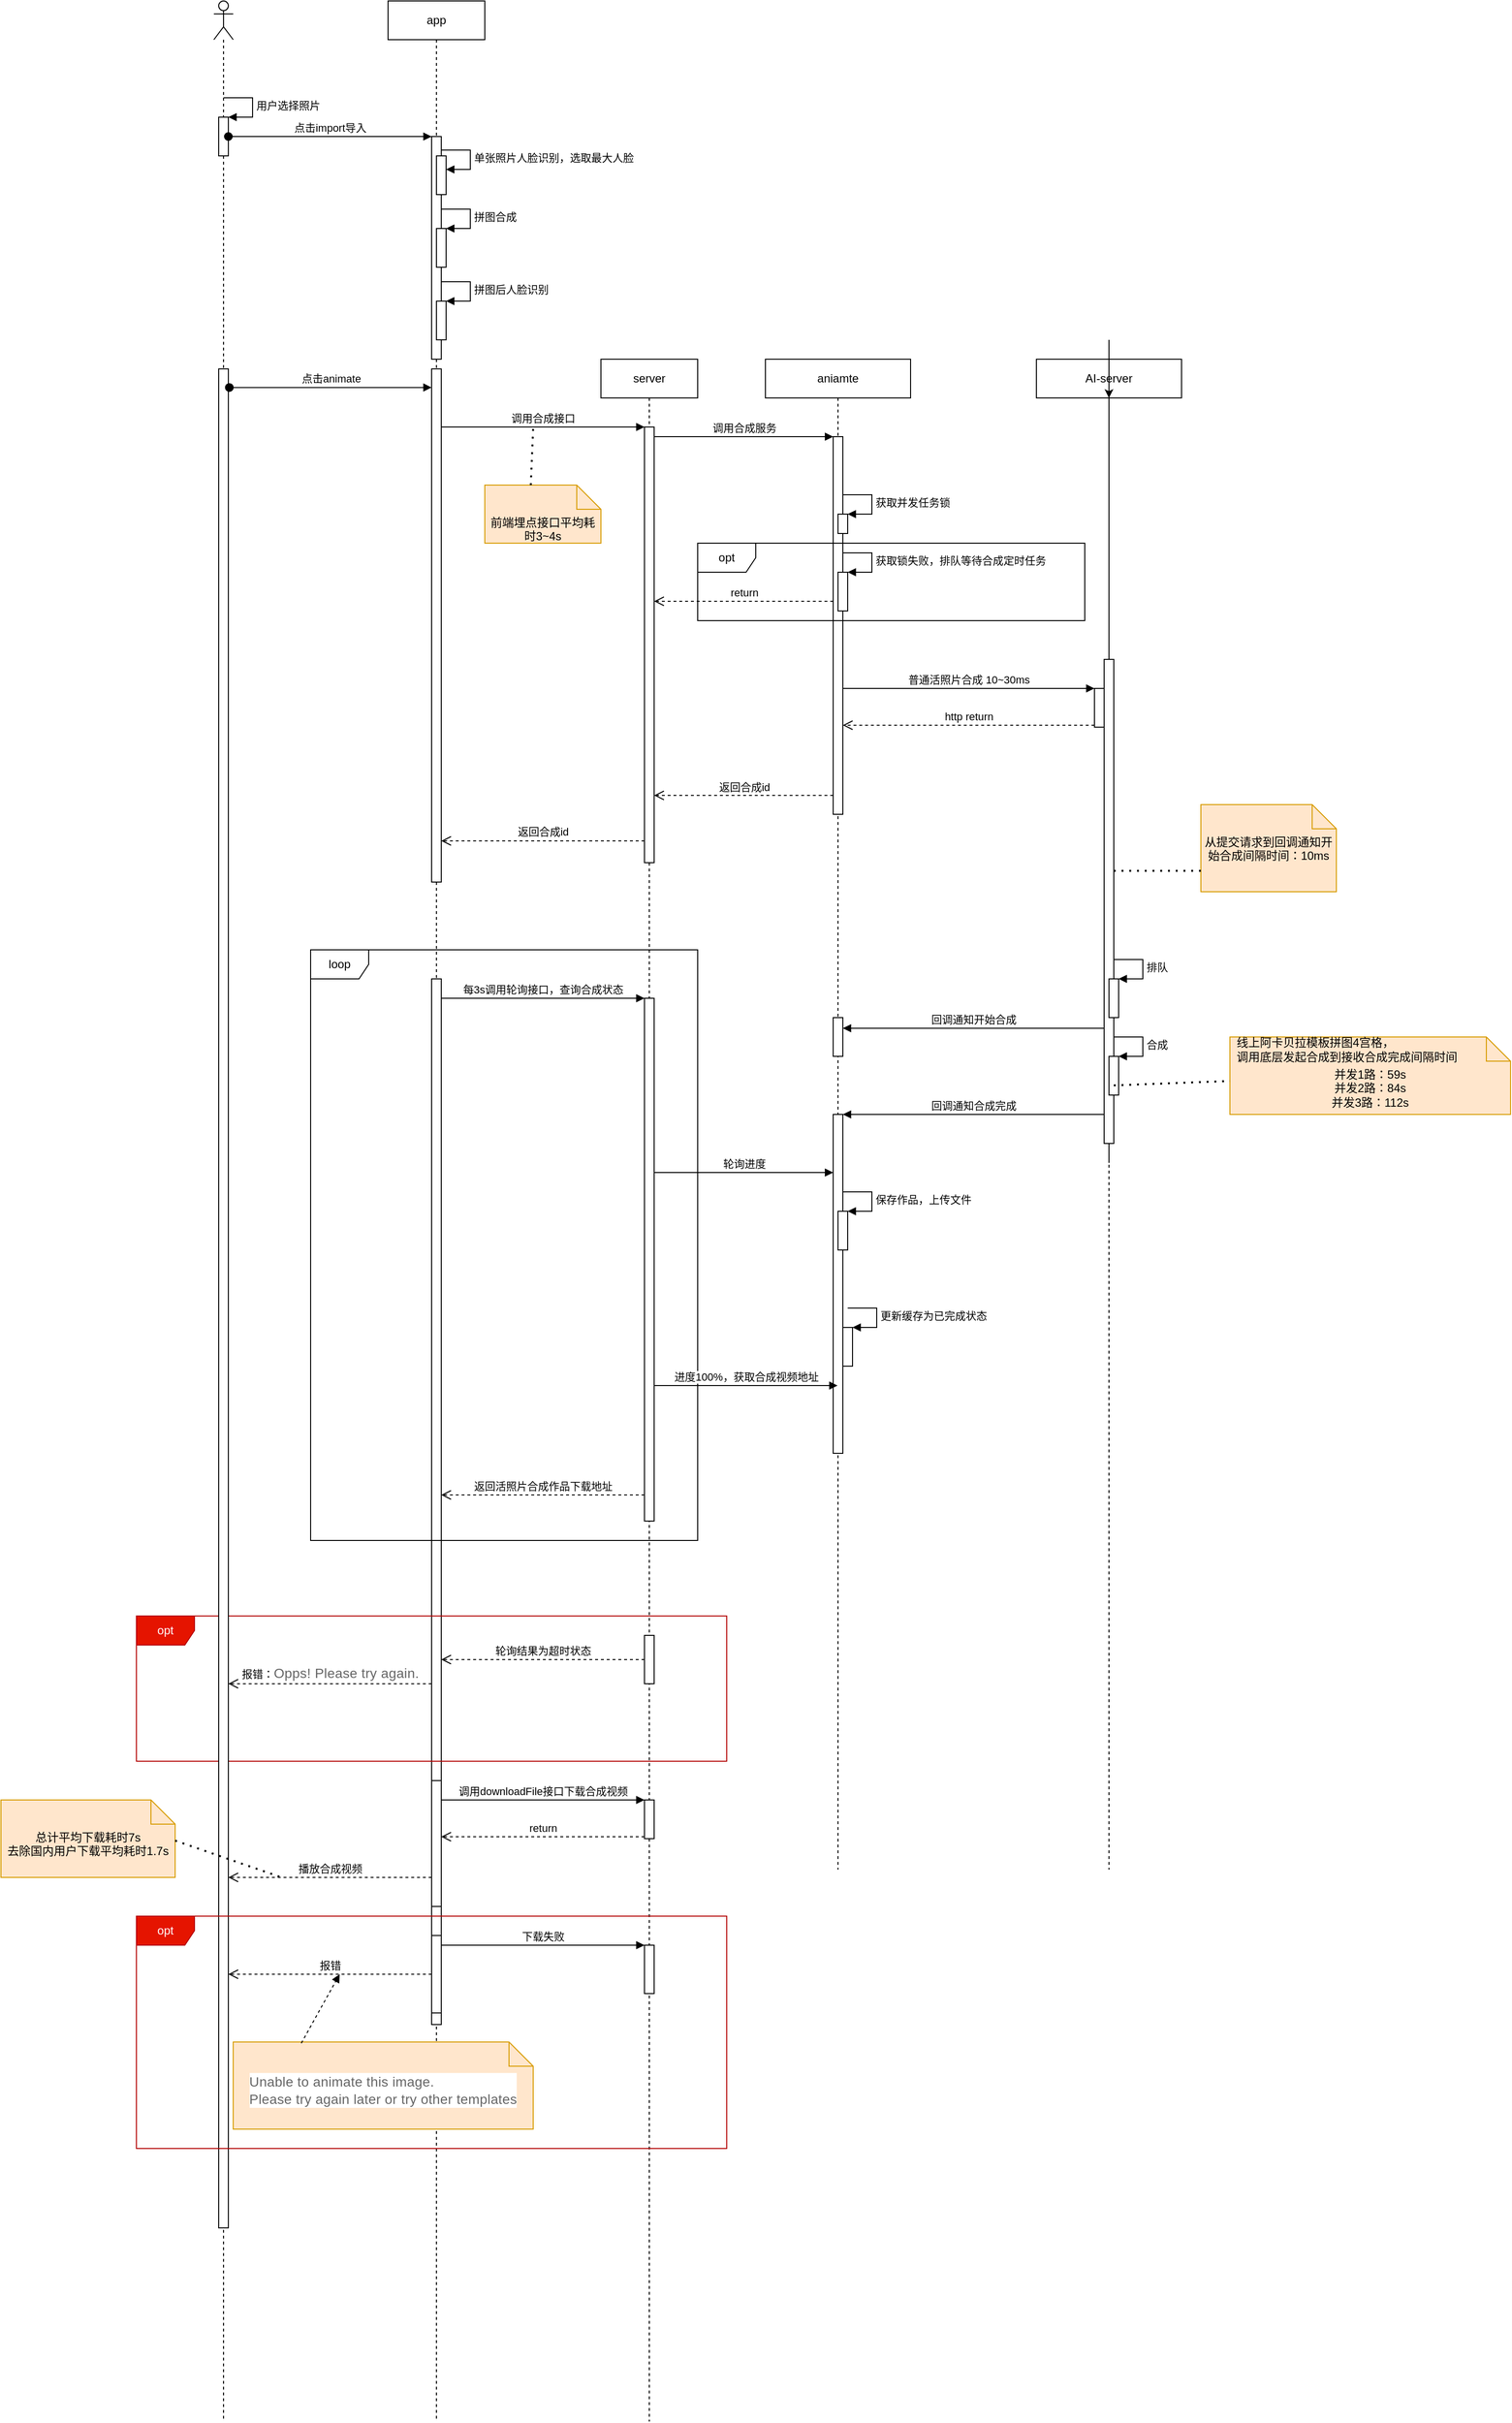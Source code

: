 <mxfile version="20.2.4" type="github">
  <diagram id="kgpKYQtTHZ0yAKxKKP6v" name="Page-1">
    <mxGraphModel dx="1764" dy="1574" grid="1" gridSize="10" guides="1" tooltips="1" connect="1" arrows="1" fold="1" page="1" pageScale="1" pageWidth="850" pageHeight="1100" math="0" shadow="0">
      <root>
        <mxCell id="0" />
        <mxCell id="1" parent="0" />
        <mxCell id="rBN6wQHvt3Dz5fo0-YgQ-102" value="app" style="shape=umlLifeline;perimeter=lifelinePerimeter;whiteSpace=wrap;html=1;container=1;collapsible=0;recursiveResize=0;outlineConnect=0;" vertex="1" parent="1">
          <mxGeometry x="180" y="-290" width="100" height="2500" as="geometry" />
        </mxCell>
        <mxCell id="rBN6wQHvt3Dz5fo0-YgQ-103" value="" style="html=1;points=[];perimeter=orthogonalPerimeter;" vertex="1" parent="rBN6wQHvt3Dz5fo0-YgQ-102">
          <mxGeometry x="45" y="380" width="10" height="530" as="geometry" />
        </mxCell>
        <mxCell id="rBN6wQHvt3Dz5fo0-YgQ-104" value="" style="html=1;points=[];perimeter=orthogonalPerimeter;" vertex="1" parent="rBN6wQHvt3Dz5fo0-YgQ-102">
          <mxGeometry x="45" y="1010" width="10" height="1080" as="geometry" />
        </mxCell>
        <mxCell id="rBN6wQHvt3Dz5fo0-YgQ-105" value="" style="html=1;points=[];perimeter=orthogonalPerimeter;" vertex="1" parent="rBN6wQHvt3Dz5fo0-YgQ-102">
          <mxGeometry x="45" y="140" width="10" height="230" as="geometry" />
        </mxCell>
        <mxCell id="rBN6wQHvt3Dz5fo0-YgQ-106" value="" style="html=1;points=[];perimeter=orthogonalPerimeter;" vertex="1" parent="rBN6wQHvt3Dz5fo0-YgQ-102">
          <mxGeometry x="50" y="160" width="10" height="40" as="geometry" />
        </mxCell>
        <mxCell id="rBN6wQHvt3Dz5fo0-YgQ-107" value="单张照片人脸识别，选取最大人脸" style="edgeStyle=orthogonalEdgeStyle;html=1;align=left;spacingLeft=2;endArrow=block;rounded=0;entryX=1;entryY=0;" edge="1" parent="rBN6wQHvt3Dz5fo0-YgQ-102">
          <mxGeometry relative="1" as="geometry">
            <mxPoint x="55" y="154" as="sourcePoint" />
            <Array as="points">
              <mxPoint x="85" y="154" />
            </Array>
            <mxPoint x="60" y="174" as="targetPoint" />
          </mxGeometry>
        </mxCell>
        <mxCell id="rBN6wQHvt3Dz5fo0-YgQ-108" value="" style="html=1;points=[];perimeter=orthogonalPerimeter;" vertex="1" parent="rBN6wQHvt3Dz5fo0-YgQ-102">
          <mxGeometry x="45" y="1838" width="10" height="130" as="geometry" />
        </mxCell>
        <mxCell id="rBN6wQHvt3Dz5fo0-YgQ-109" value="" style="html=1;points=[];perimeter=orthogonalPerimeter;" vertex="1" parent="rBN6wQHvt3Dz5fo0-YgQ-102">
          <mxGeometry x="50" y="235" width="10" height="40" as="geometry" />
        </mxCell>
        <mxCell id="rBN6wQHvt3Dz5fo0-YgQ-110" value="拼图合成" style="edgeStyle=orthogonalEdgeStyle;html=1;align=left;spacingLeft=2;endArrow=block;rounded=0;entryX=1;entryY=0;" edge="1" parent="rBN6wQHvt3Dz5fo0-YgQ-102" target="rBN6wQHvt3Dz5fo0-YgQ-109">
          <mxGeometry relative="1" as="geometry">
            <mxPoint x="55" y="215" as="sourcePoint" />
            <Array as="points">
              <mxPoint x="85" y="215" />
            </Array>
          </mxGeometry>
        </mxCell>
        <mxCell id="rBN6wQHvt3Dz5fo0-YgQ-111" value="" style="html=1;points=[];perimeter=orthogonalPerimeter;" vertex="1" parent="rBN6wQHvt3Dz5fo0-YgQ-102">
          <mxGeometry x="50" y="310" width="10" height="40" as="geometry" />
        </mxCell>
        <mxCell id="rBN6wQHvt3Dz5fo0-YgQ-112" value="拼图后人脸识别" style="edgeStyle=orthogonalEdgeStyle;html=1;align=left;spacingLeft=2;endArrow=block;rounded=0;entryX=1;entryY=0;" edge="1" parent="rBN6wQHvt3Dz5fo0-YgQ-102" target="rBN6wQHvt3Dz5fo0-YgQ-111">
          <mxGeometry relative="1" as="geometry">
            <mxPoint x="55" y="290" as="sourcePoint" />
            <Array as="points">
              <mxPoint x="85" y="290" />
            </Array>
          </mxGeometry>
        </mxCell>
        <mxCell id="rBN6wQHvt3Dz5fo0-YgQ-113" value="" style="html=1;points=[];perimeter=orthogonalPerimeter;" vertex="1" parent="rBN6wQHvt3Dz5fo0-YgQ-102">
          <mxGeometry x="45" y="1998" width="10" height="80" as="geometry" />
        </mxCell>
        <mxCell id="rBN6wQHvt3Dz5fo0-YgQ-114" value="server" style="shape=umlLifeline;perimeter=lifelinePerimeter;whiteSpace=wrap;html=1;container=1;collapsible=0;recursiveResize=0;outlineConnect=0;" vertex="1" parent="1">
          <mxGeometry x="400" y="80" width="100" height="2130" as="geometry" />
        </mxCell>
        <mxCell id="rBN6wQHvt3Dz5fo0-YgQ-115" value="" style="html=1;points=[];perimeter=orthogonalPerimeter;" vertex="1" parent="rBN6wQHvt3Dz5fo0-YgQ-114">
          <mxGeometry x="45" y="70" width="10" height="450" as="geometry" />
        </mxCell>
        <mxCell id="rBN6wQHvt3Dz5fo0-YgQ-116" value="" style="html=1;points=[];perimeter=orthogonalPerimeter;" vertex="1" parent="rBN6wQHvt3Dz5fo0-YgQ-114">
          <mxGeometry x="45" y="660" width="10" height="540" as="geometry" />
        </mxCell>
        <mxCell id="rBN6wQHvt3Dz5fo0-YgQ-117" value="" style="html=1;points=[];perimeter=orthogonalPerimeter;" vertex="1" parent="rBN6wQHvt3Dz5fo0-YgQ-114">
          <mxGeometry x="45" y="1488" width="10" height="40" as="geometry" />
        </mxCell>
        <mxCell id="rBN6wQHvt3Dz5fo0-YgQ-118" value="" style="html=1;points=[];perimeter=orthogonalPerimeter;" vertex="1" parent="rBN6wQHvt3Dz5fo0-YgQ-114">
          <mxGeometry x="45" y="1318" width="10" height="50" as="geometry" />
        </mxCell>
        <mxCell id="rBN6wQHvt3Dz5fo0-YgQ-119" value="opt" style="shape=umlFrame;whiteSpace=wrap;html=1;fillColor=#e51400;strokeColor=#B20000;fontColor=#ffffff;" vertex="1" parent="rBN6wQHvt3Dz5fo0-YgQ-114">
          <mxGeometry x="-480" y="1298" width="610" height="150" as="geometry" />
        </mxCell>
        <mxCell id="rBN6wQHvt3Dz5fo0-YgQ-120" value="" style="html=1;points=[];perimeter=orthogonalPerimeter;" vertex="1" parent="rBN6wQHvt3Dz5fo0-YgQ-114">
          <mxGeometry x="45" y="1638" width="10" height="50" as="geometry" />
        </mxCell>
        <mxCell id="rBN6wQHvt3Dz5fo0-YgQ-208" value="loop" style="shape=umlFrame;whiteSpace=wrap;html=1;" vertex="1" parent="rBN6wQHvt3Dz5fo0-YgQ-114">
          <mxGeometry x="-300" y="610" width="400" height="610" as="geometry" />
        </mxCell>
        <mxCell id="rBN6wQHvt3Dz5fo0-YgQ-121" value="aniamte" style="shape=umlLifeline;perimeter=lifelinePerimeter;whiteSpace=wrap;html=1;container=1;collapsible=0;recursiveResize=0;outlineConnect=0;" vertex="1" parent="1">
          <mxGeometry x="570" y="80" width="150" height="1560" as="geometry" />
        </mxCell>
        <mxCell id="rBN6wQHvt3Dz5fo0-YgQ-122" value="" style="html=1;points=[];perimeter=orthogonalPerimeter;" vertex="1" parent="rBN6wQHvt3Dz5fo0-YgQ-121">
          <mxGeometry x="70" y="80" width="10" height="390" as="geometry" />
        </mxCell>
        <mxCell id="rBN6wQHvt3Dz5fo0-YgQ-123" value="" style="html=1;points=[];perimeter=orthogonalPerimeter;" vertex="1" parent="rBN6wQHvt3Dz5fo0-YgQ-121">
          <mxGeometry x="70" y="680" width="10" height="40" as="geometry" />
        </mxCell>
        <mxCell id="rBN6wQHvt3Dz5fo0-YgQ-124" value="" style="html=1;points=[];perimeter=orthogonalPerimeter;" vertex="1" parent="rBN6wQHvt3Dz5fo0-YgQ-121">
          <mxGeometry x="70" y="780" width="10" height="350" as="geometry" />
        </mxCell>
        <mxCell id="rBN6wQHvt3Dz5fo0-YgQ-125" value="" style="html=1;points=[];perimeter=orthogonalPerimeter;" vertex="1" parent="rBN6wQHvt3Dz5fo0-YgQ-121">
          <mxGeometry x="75" y="160" width="10" height="20" as="geometry" />
        </mxCell>
        <mxCell id="rBN6wQHvt3Dz5fo0-YgQ-126" value="获取并发任务锁" style="edgeStyle=orthogonalEdgeStyle;html=1;align=left;spacingLeft=2;endArrow=block;rounded=0;entryX=1;entryY=0;" edge="1" parent="rBN6wQHvt3Dz5fo0-YgQ-121" target="rBN6wQHvt3Dz5fo0-YgQ-125">
          <mxGeometry relative="1" as="geometry">
            <mxPoint x="80" y="140" as="sourcePoint" />
            <Array as="points">
              <mxPoint x="110" y="140" />
            </Array>
          </mxGeometry>
        </mxCell>
        <mxCell id="rBN6wQHvt3Dz5fo0-YgQ-127" value="" style="html=1;points=[];perimeter=orthogonalPerimeter;" vertex="1" parent="rBN6wQHvt3Dz5fo0-YgQ-121">
          <mxGeometry x="75" y="220" width="10" height="40" as="geometry" />
        </mxCell>
        <mxCell id="rBN6wQHvt3Dz5fo0-YgQ-128" value="获取锁失败，排队等待合成定时任务" style="edgeStyle=orthogonalEdgeStyle;html=1;align=left;spacingLeft=2;endArrow=block;rounded=0;entryX=1;entryY=0;" edge="1" parent="rBN6wQHvt3Dz5fo0-YgQ-121" target="rBN6wQHvt3Dz5fo0-YgQ-127">
          <mxGeometry relative="1" as="geometry">
            <mxPoint x="80" y="200" as="sourcePoint" />
            <Array as="points">
              <mxPoint x="110" y="200" />
            </Array>
          </mxGeometry>
        </mxCell>
        <mxCell id="rBN6wQHvt3Dz5fo0-YgQ-134" value="" style="html=1;points=[];perimeter=orthogonalPerimeter;" vertex="1" parent="rBN6wQHvt3Dz5fo0-YgQ-121">
          <mxGeometry x="75" y="880" width="10" height="40" as="geometry" />
        </mxCell>
        <mxCell id="rBN6wQHvt3Dz5fo0-YgQ-135" value="保存作品，上传文件" style="edgeStyle=orthogonalEdgeStyle;html=1;align=left;spacingLeft=2;endArrow=block;rounded=0;entryX=1;entryY=0;" edge="1" parent="rBN6wQHvt3Dz5fo0-YgQ-121" target="rBN6wQHvt3Dz5fo0-YgQ-134">
          <mxGeometry relative="1" as="geometry">
            <mxPoint x="80" y="860" as="sourcePoint" />
            <Array as="points">
              <mxPoint x="110" y="860" />
            </Array>
          </mxGeometry>
        </mxCell>
        <mxCell id="rBN6wQHvt3Dz5fo0-YgQ-137" value="" style="html=1;points=[];perimeter=orthogonalPerimeter;" vertex="1" parent="rBN6wQHvt3Dz5fo0-YgQ-121">
          <mxGeometry x="80" y="1000" width="10" height="40" as="geometry" />
        </mxCell>
        <mxCell id="rBN6wQHvt3Dz5fo0-YgQ-138" value="更新缓存为已完成状态" style="edgeStyle=orthogonalEdgeStyle;html=1;align=left;spacingLeft=2;endArrow=block;rounded=0;entryX=1;entryY=0;" edge="1" parent="rBN6wQHvt3Dz5fo0-YgQ-121" target="rBN6wQHvt3Dz5fo0-YgQ-137">
          <mxGeometry relative="1" as="geometry">
            <mxPoint x="85" y="980" as="sourcePoint" />
            <Array as="points">
              <mxPoint x="115" y="980" />
            </Array>
          </mxGeometry>
        </mxCell>
        <mxCell id="rBN6wQHvt3Dz5fo0-YgQ-183" value="轮询进度" style="html=1;verticalAlign=bottom;endArrow=block;rounded=0;" edge="1" parent="rBN6wQHvt3Dz5fo0-YgQ-121">
          <mxGeometry relative="1" as="geometry">
            <mxPoint x="-115" y="840" as="sourcePoint" />
            <Array as="points">
              <mxPoint x="-60" y="840" />
            </Array>
            <mxPoint x="70" y="840" as="targetPoint" />
          </mxGeometry>
        </mxCell>
        <mxCell id="rBN6wQHvt3Dz5fo0-YgQ-139" value="" style="shape=umlLifeline;participant=umlActor;perimeter=lifelinePerimeter;whiteSpace=wrap;html=1;container=1;collapsible=0;recursiveResize=0;verticalAlign=top;spacingTop=36;outlineConnect=0;" vertex="1" parent="1">
          <mxGeometry y="-290" width="20" height="2500" as="geometry" />
        </mxCell>
        <mxCell id="rBN6wQHvt3Dz5fo0-YgQ-140" value="" style="html=1;points=[];perimeter=orthogonalPerimeter;" vertex="1" parent="rBN6wQHvt3Dz5fo0-YgQ-139">
          <mxGeometry x="5" y="380" width="10" height="1920" as="geometry" />
        </mxCell>
        <mxCell id="rBN6wQHvt3Dz5fo0-YgQ-141" value="" style="html=1;points=[];perimeter=orthogonalPerimeter;" vertex="1" parent="rBN6wQHvt3Dz5fo0-YgQ-139">
          <mxGeometry x="5" y="120" width="10" height="40" as="geometry" />
        </mxCell>
        <mxCell id="rBN6wQHvt3Dz5fo0-YgQ-142" value="用户选择照片" style="edgeStyle=orthogonalEdgeStyle;html=1;align=left;spacingLeft=2;endArrow=block;rounded=0;entryX=1;entryY=0;" edge="1" parent="rBN6wQHvt3Dz5fo0-YgQ-139" target="rBN6wQHvt3Dz5fo0-YgQ-141">
          <mxGeometry relative="1" as="geometry">
            <mxPoint x="10" y="100" as="sourcePoint" />
            <Array as="points">
              <mxPoint x="40" y="100" />
            </Array>
          </mxGeometry>
        </mxCell>
        <mxCell id="rBN6wQHvt3Dz5fo0-YgQ-143" value="AI-server" style="shape=umlLifeline;perimeter=lifelinePerimeter;whiteSpace=wrap;html=1;container=1;collapsible=0;recursiveResize=0;outlineConnect=0;" vertex="1" parent="1">
          <mxGeometry x="850" y="80" width="150" height="1560" as="geometry" />
        </mxCell>
        <mxCell id="rBN6wQHvt3Dz5fo0-YgQ-145" value="" style="html=1;points=[];perimeter=orthogonalPerimeter;" vertex="1" parent="rBN6wQHvt3Dz5fo0-YgQ-143">
          <mxGeometry x="60" y="340" width="10" height="40" as="geometry" />
        </mxCell>
        <mxCell id="rBN6wQHvt3Dz5fo0-YgQ-204" style="edgeStyle=orthogonalEdgeStyle;rounded=0;orthogonalLoop=1;jettySize=auto;html=1;" edge="1" parent="rBN6wQHvt3Dz5fo0-YgQ-143" source="rBN6wQHvt3Dz5fo0-YgQ-150" target="rBN6wQHvt3Dz5fo0-YgQ-143">
          <mxGeometry relative="1" as="geometry" />
        </mxCell>
        <mxCell id="rBN6wQHvt3Dz5fo0-YgQ-150" value="" style="html=1;points=[];perimeter=orthogonalPerimeter;" vertex="1" parent="rBN6wQHvt3Dz5fo0-YgQ-143">
          <mxGeometry x="70" y="310" width="10" height="500" as="geometry" />
        </mxCell>
        <mxCell id="rBN6wQHvt3Dz5fo0-YgQ-151" value="" style="html=1;points=[];perimeter=orthogonalPerimeter;" vertex="1" parent="rBN6wQHvt3Dz5fo0-YgQ-143">
          <mxGeometry x="75" y="640" width="10" height="40" as="geometry" />
        </mxCell>
        <mxCell id="rBN6wQHvt3Dz5fo0-YgQ-152" value="排队" style="edgeStyle=orthogonalEdgeStyle;html=1;align=left;spacingLeft=2;endArrow=block;rounded=0;entryX=1;entryY=0;" edge="1" parent="rBN6wQHvt3Dz5fo0-YgQ-143" target="rBN6wQHvt3Dz5fo0-YgQ-151">
          <mxGeometry relative="1" as="geometry">
            <mxPoint x="80" y="620" as="sourcePoint" />
            <Array as="points">
              <mxPoint x="110" y="620" />
            </Array>
          </mxGeometry>
        </mxCell>
        <mxCell id="rBN6wQHvt3Dz5fo0-YgQ-153" value="" style="html=1;points=[];perimeter=orthogonalPerimeter;" vertex="1" parent="rBN6wQHvt3Dz5fo0-YgQ-143">
          <mxGeometry x="75" y="720" width="10" height="40" as="geometry" />
        </mxCell>
        <mxCell id="rBN6wQHvt3Dz5fo0-YgQ-154" value="合成" style="edgeStyle=orthogonalEdgeStyle;html=1;align=left;spacingLeft=2;endArrow=block;rounded=0;entryX=1;entryY=0;" edge="1" parent="rBN6wQHvt3Dz5fo0-YgQ-143" target="rBN6wQHvt3Dz5fo0-YgQ-153">
          <mxGeometry relative="1" as="geometry">
            <mxPoint x="80" y="700" as="sourcePoint" />
            <Array as="points">
              <mxPoint x="110" y="700" />
            </Array>
          </mxGeometry>
        </mxCell>
        <mxCell id="rBN6wQHvt3Dz5fo0-YgQ-159" value="点击animate" style="html=1;verticalAlign=bottom;startArrow=oval;endArrow=block;startSize=8;rounded=0;exitX=1.1;exitY=0.01;exitDx=0;exitDy=0;exitPerimeter=0;" edge="1" parent="1" source="rBN6wQHvt3Dz5fo0-YgQ-140" target="rBN6wQHvt3Dz5fo0-YgQ-103">
          <mxGeometry relative="1" as="geometry">
            <mxPoint x="165" y="180" as="sourcePoint" />
          </mxGeometry>
        </mxCell>
        <mxCell id="rBN6wQHvt3Dz5fo0-YgQ-160" value="调用合成接口" style="html=1;verticalAlign=bottom;endArrow=block;entryX=0;entryY=0;rounded=0;" edge="1" parent="1" source="rBN6wQHvt3Dz5fo0-YgQ-103" target="rBN6wQHvt3Dz5fo0-YgQ-115">
          <mxGeometry relative="1" as="geometry">
            <mxPoint x="365" y="190" as="sourcePoint" />
          </mxGeometry>
        </mxCell>
        <mxCell id="rBN6wQHvt3Dz5fo0-YgQ-161" value="返回合成id" style="html=1;verticalAlign=bottom;endArrow=open;dashed=1;endSize=8;exitX=0;exitY=0.95;rounded=0;" edge="1" parent="1" source="rBN6wQHvt3Dz5fo0-YgQ-115" target="rBN6wQHvt3Dz5fo0-YgQ-103">
          <mxGeometry relative="1" as="geometry">
            <mxPoint x="260" y="684" as="targetPoint" />
          </mxGeometry>
        </mxCell>
        <mxCell id="rBN6wQHvt3Dz5fo0-YgQ-162" value="调用合成服务" style="html=1;verticalAlign=bottom;endArrow=block;entryX=0;entryY=0;rounded=0;" edge="1" parent="1" source="rBN6wQHvt3Dz5fo0-YgQ-115" target="rBN6wQHvt3Dz5fo0-YgQ-122">
          <mxGeometry relative="1" as="geometry">
            <mxPoint x="545" y="210" as="sourcePoint" />
          </mxGeometry>
        </mxCell>
        <mxCell id="rBN6wQHvt3Dz5fo0-YgQ-163" value="返回合成id" style="html=1;verticalAlign=bottom;endArrow=open;dashed=1;endSize=8;exitX=0;exitY=0.95;rounded=0;" edge="1" parent="1" source="rBN6wQHvt3Dz5fo0-YgQ-122" target="rBN6wQHvt3Dz5fo0-YgQ-115">
          <mxGeometry relative="1" as="geometry">
            <mxPoint x="545" y="286" as="targetPoint" />
          </mxGeometry>
        </mxCell>
        <mxCell id="rBN6wQHvt3Dz5fo0-YgQ-166" value="普通活照片合成 10~30ms" style="html=1;verticalAlign=bottom;endArrow=block;entryX=0;entryY=0;rounded=0;" edge="1" parent="1" source="rBN6wQHvt3Dz5fo0-YgQ-122" target="rBN6wQHvt3Dz5fo0-YgQ-145">
          <mxGeometry relative="1" as="geometry">
            <mxPoint x="715" y="470" as="sourcePoint" />
          </mxGeometry>
        </mxCell>
        <mxCell id="rBN6wQHvt3Dz5fo0-YgQ-167" value="http return" style="html=1;verticalAlign=bottom;endArrow=open;dashed=1;endSize=8;exitX=0;exitY=0.95;rounded=0;" edge="1" parent="1" source="rBN6wQHvt3Dz5fo0-YgQ-145" target="rBN6wQHvt3Dz5fo0-YgQ-122">
          <mxGeometry relative="1" as="geometry">
            <mxPoint x="715" y="546" as="targetPoint" />
          </mxGeometry>
        </mxCell>
        <mxCell id="rBN6wQHvt3Dz5fo0-YgQ-170" value="每3s调用轮询接口，查询合成状态" style="html=1;verticalAlign=bottom;endArrow=block;entryX=0;entryY=0;rounded=0;" edge="1" parent="1" source="rBN6wQHvt3Dz5fo0-YgQ-104" target="rBN6wQHvt3Dz5fo0-YgQ-116">
          <mxGeometry relative="1" as="geometry">
            <mxPoint x="365" y="750" as="sourcePoint" />
          </mxGeometry>
        </mxCell>
        <mxCell id="rBN6wQHvt3Dz5fo0-YgQ-171" value="返回活照片合成作品下载地址" style="html=1;verticalAlign=bottom;endArrow=open;dashed=1;endSize=8;exitX=0;exitY=0.95;rounded=0;" edge="1" parent="1" source="rBN6wQHvt3Dz5fo0-YgQ-116" target="rBN6wQHvt3Dz5fo0-YgQ-104">
          <mxGeometry relative="1" as="geometry">
            <mxPoint x="365" y="826" as="targetPoint" />
          </mxGeometry>
        </mxCell>
        <mxCell id="rBN6wQHvt3Dz5fo0-YgQ-172" value="回调通知开始合成" style="html=1;verticalAlign=bottom;endArrow=block;entryX=1;entryY=0;rounded=0;" edge="1" parent="1">
          <mxGeometry relative="1" as="geometry">
            <mxPoint x="920" y="771" as="sourcePoint" />
            <mxPoint x="650" y="771" as="targetPoint" />
          </mxGeometry>
        </mxCell>
        <mxCell id="rBN6wQHvt3Dz5fo0-YgQ-173" value="回调通知合成完成" style="html=1;verticalAlign=bottom;endArrow=block;entryX=1;entryY=0;rounded=0;" edge="1" parent="1" source="rBN6wQHvt3Dz5fo0-YgQ-150" target="rBN6wQHvt3Dz5fo0-YgQ-124">
          <mxGeometry relative="1" as="geometry">
            <mxPoint x="710" y="860" as="sourcePoint" />
          </mxGeometry>
        </mxCell>
        <mxCell id="rBN6wQHvt3Dz5fo0-YgQ-174" value="return" style="html=1;verticalAlign=bottom;endArrow=open;dashed=1;endSize=8;rounded=0;" edge="1" parent="1" target="rBN6wQHvt3Dz5fo0-YgQ-115">
          <mxGeometry relative="1" as="geometry">
            <mxPoint x="640" y="330" as="sourcePoint" />
            <mxPoint x="560" y="330" as="targetPoint" />
          </mxGeometry>
        </mxCell>
        <mxCell id="rBN6wQHvt3Dz5fo0-YgQ-175" value="opt" style="shape=umlFrame;whiteSpace=wrap;html=1;" vertex="1" parent="1">
          <mxGeometry x="500" y="270" width="400" height="80" as="geometry" />
        </mxCell>
        <mxCell id="rBN6wQHvt3Dz5fo0-YgQ-185" value="点击import导入" style="html=1;verticalAlign=bottom;startArrow=oval;endArrow=block;startSize=8;rounded=0;" edge="1" parent="1" source="rBN6wQHvt3Dz5fo0-YgQ-141" target="rBN6wQHvt3Dz5fo0-YgQ-105">
          <mxGeometry relative="1" as="geometry">
            <mxPoint x="165" y="-150" as="sourcePoint" />
          </mxGeometry>
        </mxCell>
        <mxCell id="rBN6wQHvt3Dz5fo0-YgQ-186" value="调用downloadFile接口下载合成视频" style="html=1;verticalAlign=bottom;endArrow=block;entryX=0;entryY=0;rounded=0;" edge="1" parent="1" source="rBN6wQHvt3Dz5fo0-YgQ-108" target="rBN6wQHvt3Dz5fo0-YgQ-117">
          <mxGeometry relative="1" as="geometry">
            <mxPoint x="375" y="1438" as="sourcePoint" />
          </mxGeometry>
        </mxCell>
        <mxCell id="rBN6wQHvt3Dz5fo0-YgQ-187" value="return" style="html=1;verticalAlign=bottom;endArrow=open;dashed=1;endSize=8;exitX=0;exitY=0.95;rounded=0;" edge="1" parent="1" source="rBN6wQHvt3Dz5fo0-YgQ-117" target="rBN6wQHvt3Dz5fo0-YgQ-108">
          <mxGeometry relative="1" as="geometry">
            <mxPoint x="375" y="1514" as="targetPoint" />
          </mxGeometry>
        </mxCell>
        <mxCell id="rBN6wQHvt3Dz5fo0-YgQ-188" value="播放合成视频" style="html=1;verticalAlign=bottom;endArrow=open;dashed=1;endSize=8;rounded=0;" edge="1" parent="1" source="rBN6wQHvt3Dz5fo0-YgQ-108">
          <mxGeometry relative="1" as="geometry">
            <mxPoint x="135" y="1518" as="sourcePoint" />
            <mxPoint x="15" y="1648" as="targetPoint" />
            <Array as="points">
              <mxPoint x="80" y="1648" />
            </Array>
          </mxGeometry>
        </mxCell>
        <mxCell id="rBN6wQHvt3Dz5fo0-YgQ-189" value="轮询结果为超时状态" style="html=1;verticalAlign=bottom;endArrow=open;dashed=1;endSize=8;rounded=0;" edge="1" parent="1" source="rBN6wQHvt3Dz5fo0-YgQ-118">
          <mxGeometry relative="1" as="geometry">
            <mxPoint x="350" y="1408" as="sourcePoint" />
            <mxPoint x="235" y="1423" as="targetPoint" />
          </mxGeometry>
        </mxCell>
        <mxCell id="rBN6wQHvt3Dz5fo0-YgQ-190" value="报错：&lt;span style=&quot;color: rgb(102, 102, 102); font-family: Helvetica, &amp;quot;Open Sans&amp;quot;, &amp;quot;PingFang SC&amp;quot;, &amp;quot;Microsoft YaHei&amp;quot;, sans-serif; font-size: 14px; letter-spacing: 0.2px; text-align: left;&quot;&gt;Opps! Please try again.&lt;/span&gt;" style="html=1;verticalAlign=bottom;endArrow=open;dashed=1;endSize=8;rounded=0;" edge="1" parent="1">
          <mxGeometry relative="1" as="geometry">
            <mxPoint x="225" y="1448" as="sourcePoint" />
            <mxPoint x="15" y="1448" as="targetPoint" />
            <Array as="points">
              <mxPoint x="200" y="1448" />
            </Array>
          </mxGeometry>
        </mxCell>
        <mxCell id="rBN6wQHvt3Dz5fo0-YgQ-191" value="下载失败" style="html=1;verticalAlign=bottom;endArrow=block;entryX=0;entryY=0;rounded=0;" edge="1" parent="1" source="rBN6wQHvt3Dz5fo0-YgQ-113" target="rBN6wQHvt3Dz5fo0-YgQ-120">
          <mxGeometry relative="1" as="geometry">
            <mxPoint x="375" y="1718" as="sourcePoint" />
          </mxGeometry>
        </mxCell>
        <mxCell id="rBN6wQHvt3Dz5fo0-YgQ-192" value="报错" style="html=1;verticalAlign=bottom;endArrow=open;dashed=1;endSize=8;rounded=0;" edge="1" parent="1" source="rBN6wQHvt3Dz5fo0-YgQ-113">
          <mxGeometry relative="1" as="geometry">
            <mxPoint x="180" y="1738" as="sourcePoint" />
            <mxPoint x="15" y="1748" as="targetPoint" />
          </mxGeometry>
        </mxCell>
        <mxCell id="rBN6wQHvt3Dz5fo0-YgQ-193" value="&lt;pre style=&quot;margin-top: 0px; margin-bottom: 0px; padding: 0px; box-sizing: border-box; font-family: Helvetica, &amp;quot;Open Sans&amp;quot;, &amp;quot;PingFang SC&amp;quot;, &amp;quot;Microsoft YaHei&amp;quot;, sans-serif; overflow-wrap: break-word; word-break: break-word; font-size: 14px; color: rgb(102, 102, 102); letter-spacing: 0.2px; line-height: 18px; text-align: left; background-color: rgb(255, 255, 255);&quot; class=&quot;&quot; data-v-5b366386=&quot;&quot;&gt;Unable to animate this image.&lt;/pre&gt;&lt;pre style=&quot;margin-top: 0px; margin-bottom: 0px; padding: 0px; box-sizing: border-box; font-family: Helvetica, &amp;quot;Open Sans&amp;quot;, &amp;quot;PingFang SC&amp;quot;, &amp;quot;Microsoft YaHei&amp;quot;, sans-serif; overflow-wrap: break-word; word-break: break-word; font-size: 14px; color: rgb(102, 102, 102); letter-spacing: 0.2px; line-height: 18px; text-align: left; background-color: rgb(255, 255, 255);&quot; class=&quot;&quot; data-v-5b366386=&quot;&quot;&gt;Please try again later or try other templates&lt;/pre&gt;" style="shape=note2;boundedLbl=1;whiteSpace=wrap;html=1;size=25;verticalAlign=top;align=center;fillColor=#ffe6cc;strokeColor=#d79b00;" vertex="1" parent="1">
          <mxGeometry x="20" y="1818" width="310" height="90" as="geometry" />
        </mxCell>
        <mxCell id="rBN6wQHvt3Dz5fo0-YgQ-194" value="" style="html=1;verticalAlign=bottom;labelBackgroundColor=none;endArrow=block;endFill=1;dashed=1;rounded=0;exitX=0.227;exitY=0.014;exitDx=0;exitDy=0;exitPerimeter=0;" edge="1" parent="1" source="rBN6wQHvt3Dz5fo0-YgQ-193">
          <mxGeometry width="160" relative="1" as="geometry">
            <mxPoint x="70" y="1798" as="sourcePoint" />
            <mxPoint x="130" y="1748" as="targetPoint" />
          </mxGeometry>
        </mxCell>
        <mxCell id="rBN6wQHvt3Dz5fo0-YgQ-195" value="opt" style="shape=umlFrame;whiteSpace=wrap;html=1;fillColor=#e51400;strokeColor=#B20000;fontColor=#ffffff;" vertex="1" parent="1">
          <mxGeometry x="-80" y="1688" width="610" height="240" as="geometry" />
        </mxCell>
        <mxCell id="rBN6wQHvt3Dz5fo0-YgQ-196" value="并发1路：59s&lt;br&gt;并发2路：84s&lt;br&gt;并发3路：112s" style="shape=note2;boundedLbl=1;whiteSpace=wrap;html=1;size=25;verticalAlign=top;align=center;fontFamily=Helvetica;fontSize=12;strokeColor=#d79b00;fillColor=#ffe6cc;" vertex="1" parent="1">
          <mxGeometry x="1050" y="780" width="290" height="80" as="geometry" />
        </mxCell>
        <mxCell id="rBN6wQHvt3Dz5fo0-YgQ-197" value="线上阿卡贝拉模板拼图4宫格，&lt;br&gt;调用底层发起合成到接收合成完成间隔时间" style="resizeWidth=1;part=1;strokeColor=none;fillColor=none;align=left;spacingLeft=5;fontFamily=Helvetica;fontSize=12;fontColor=default;html=1;" vertex="1" parent="rBN6wQHvt3Dz5fo0-YgQ-196">
          <mxGeometry width="290" height="25" relative="1" as="geometry" />
        </mxCell>
        <mxCell id="rBN6wQHvt3Dz5fo0-YgQ-198" value="前端埋点接口平均耗时3~4s" style="shape=note2;boundedLbl=1;whiteSpace=wrap;html=1;size=25;verticalAlign=top;align=center;fillColor=#ffe6cc;strokeColor=#d79b00;" vertex="1" parent="1">
          <mxGeometry x="280" y="210" width="120" height="60" as="geometry" />
        </mxCell>
        <mxCell id="rBN6wQHvt3Dz5fo0-YgQ-199" value="" style="endArrow=none;dashed=1;html=1;dashPattern=1 3;strokeWidth=2;rounded=0;exitX=0;exitY=0;exitDx=47.5;exitDy=0;exitPerimeter=0;" edge="1" parent="1" source="rBN6wQHvt3Dz5fo0-YgQ-198">
          <mxGeometry width="50" height="50" relative="1" as="geometry">
            <mxPoint x="320" y="200" as="sourcePoint" />
            <mxPoint x="330" y="150" as="targetPoint" />
          </mxGeometry>
        </mxCell>
        <mxCell id="rBN6wQHvt3Dz5fo0-YgQ-200" value="总计平均下载耗时7s&lt;br&gt;去除国内用户下载平均耗时1.7s" style="shape=note2;boundedLbl=1;whiteSpace=wrap;html=1;size=25;verticalAlign=top;align=center;fillColor=#ffe6cc;strokeColor=#d79b00;" vertex="1" parent="1">
          <mxGeometry x="-220" y="1568" width="180" height="80" as="geometry" />
        </mxCell>
        <mxCell id="rBN6wQHvt3Dz5fo0-YgQ-201" value="" style="endArrow=none;dashed=1;html=1;dashPattern=1 3;strokeWidth=2;rounded=0;exitX=1;exitY=0.525;exitDx=0;exitDy=0;exitPerimeter=0;" edge="1" parent="1" source="rBN6wQHvt3Dz5fo0-YgQ-200">
          <mxGeometry width="50" height="50" relative="1" as="geometry">
            <mxPoint x="-40" y="1648" as="sourcePoint" />
            <mxPoint x="70" y="1648" as="targetPoint" />
          </mxGeometry>
        </mxCell>
        <mxCell id="rBN6wQHvt3Dz5fo0-YgQ-202" value="" style="endArrow=none;dashed=1;html=1;dashPattern=1 3;strokeWidth=2;rounded=0;fontColor=#FF6666;exitX=0.5;exitY=0.75;exitDx=0;exitDy=0;exitPerimeter=0;" edge="1" parent="1" source="rBN6wQHvt3Dz5fo0-YgQ-153" target="rBN6wQHvt3Dz5fo0-YgQ-196">
          <mxGeometry width="50" height="50" relative="1" as="geometry">
            <mxPoint x="990" y="770" as="sourcePoint" />
            <mxPoint x="1040" y="720" as="targetPoint" />
          </mxGeometry>
        </mxCell>
        <mxCell id="rBN6wQHvt3Dz5fo0-YgQ-209" value="进度100%，获取合成视频地址" style="html=1;verticalAlign=bottom;endArrow=block;rounded=0;" edge="1" parent="1" source="rBN6wQHvt3Dz5fo0-YgQ-116" target="rBN6wQHvt3Dz5fo0-YgQ-121">
          <mxGeometry width="80" relative="1" as="geometry">
            <mxPoint x="470" y="1150" as="sourcePoint" />
            <mxPoint x="530" y="1140" as="targetPoint" />
            <Array as="points">
              <mxPoint x="590" y="1140" />
            </Array>
          </mxGeometry>
        </mxCell>
        <mxCell id="rBN6wQHvt3Dz5fo0-YgQ-210" value="从提交请求到回调通知开始合成间隔时间：10ms" style="shape=note2;boundedLbl=1;whiteSpace=wrap;html=1;size=25;verticalAlign=top;align=center;fillColor=#ffe6cc;strokeColor=#d79b00;" vertex="1" parent="1">
          <mxGeometry x="1020" y="540" width="140" height="90" as="geometry" />
        </mxCell>
        <mxCell id="rBN6wQHvt3Dz5fo0-YgQ-211" value="" style="endArrow=none;dashed=1;html=1;dashPattern=1 3;strokeWidth=2;rounded=0;" edge="1" parent="1" source="rBN6wQHvt3Dz5fo0-YgQ-150" target="rBN6wQHvt3Dz5fo0-YgQ-210">
          <mxGeometry width="50" height="50" relative="1" as="geometry">
            <mxPoint x="970" y="610" as="sourcePoint" />
            <mxPoint x="1020" y="560" as="targetPoint" />
          </mxGeometry>
        </mxCell>
      </root>
    </mxGraphModel>
  </diagram>
</mxfile>
